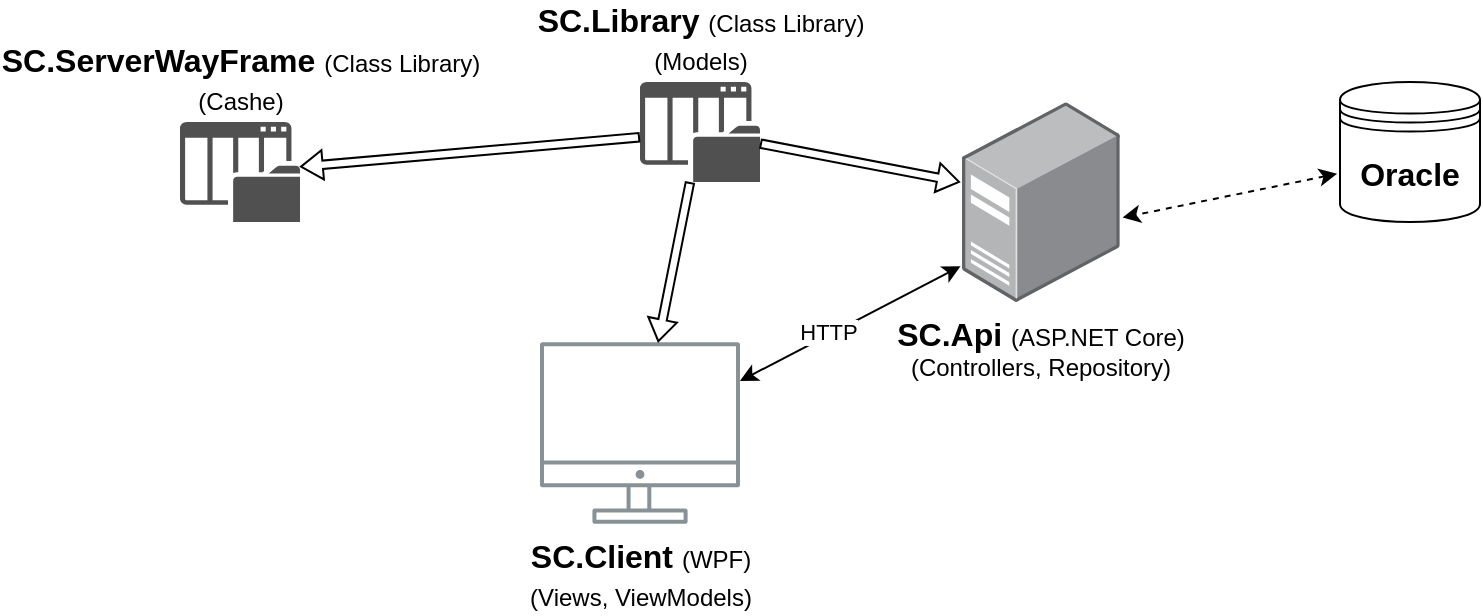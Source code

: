 <mxfile version="21.3.7" type="device">
  <diagram name="Page-1" id="W2-x_QsG-iiYwRm8Ojz_">
    <mxGraphModel dx="1418" dy="828" grid="1" gridSize="10" guides="1" tooltips="1" connect="1" arrows="1" fold="1" page="1" pageScale="1" pageWidth="850" pageHeight="1100" math="0" shadow="0">
      <root>
        <mxCell id="0" />
        <mxCell id="1" parent="0" />
        <mxCell id="Ocy4P3Z2TOHNAnS6clSy-1" value="SC.Client &lt;font style=&quot;font-size: 12px; font-weight: normal;&quot;&gt;(WPF)&lt;/font&gt;&lt;br&gt;&lt;span style=&quot;font-weight: normal;&quot;&gt;&lt;font style=&quot;font-size: 12px;&quot;&gt;(Views, ViewModels)&lt;/font&gt;&lt;/span&gt;" style="sketch=0;outlineConnect=0;gradientColor=none;fontColor=#000000;strokeColor=none;fillColor=#879196;dashed=0;verticalLabelPosition=bottom;verticalAlign=top;align=center;html=1;fontSize=16;fontStyle=1;aspect=fixed;shape=mxgraph.aws4.illustration_desktop;pointerEvents=1" parent="1" vertex="1">
          <mxGeometry x="300" y="270" width="100" height="91" as="geometry" />
        </mxCell>
        <mxCell id="Ocy4P3Z2TOHNAnS6clSy-3" value="&lt;font style=&quot;&quot;&gt;&lt;b style=&quot;font-size: 16px;&quot;&gt;SC.Api &lt;/b&gt;&lt;font style=&quot;font-size: 12px;&quot;&gt;(ASP.NET Core)&lt;/font&gt;&lt;br&gt;(Controllers,&amp;nbsp;Repository)&lt;br&gt;&lt;/font&gt;" style="image;points=[];aspect=fixed;html=1;align=center;shadow=0;dashed=0;image=img/lib/allied_telesis/computer_and_terminals/Server_Desktop.svg;" parent="1" vertex="1">
          <mxGeometry x="511" y="150" width="78.89" height="100" as="geometry" />
        </mxCell>
        <mxCell id="Ocy4P3Z2TOHNAnS6clSy-4" value="SC.Library &lt;span style=&quot;font-weight: normal;&quot;&gt;&lt;font style=&quot;font-size: 12px;&quot;&gt;(Class Library)&lt;/font&gt;&lt;/span&gt;&lt;br&gt;&lt;span style=&quot;font-weight: normal;&quot;&gt;&lt;font style=&quot;font-size: 12px;&quot;&gt;(Models)&lt;/font&gt;&lt;/span&gt;" style="sketch=0;pointerEvents=1;shadow=0;dashed=0;html=1;strokeColor=none;fillColor=#505050;labelPosition=center;verticalLabelPosition=top;verticalAlign=bottom;outlineConnect=0;align=center;shape=mxgraph.office.concepts.list_library;fontSize=16;fontStyle=1" parent="1" vertex="1">
          <mxGeometry x="350" y="140" width="60" height="50" as="geometry" />
        </mxCell>
        <mxCell id="Ocy4P3Z2TOHNAnS6clSy-11" style="rounded=0;orthogonalLoop=1;jettySize=auto;html=1;exitX=-0.021;exitY=0.656;exitDx=0;exitDy=0;exitPerimeter=0;entryX=1.018;entryY=0.578;entryDx=0;entryDy=0;entryPerimeter=0;startArrow=classic;startFill=1;dashed=1;" parent="1" source="Ocy4P3Z2TOHNAnS6clSy-7" target="Ocy4P3Z2TOHNAnS6clSy-3" edge="1">
          <mxGeometry relative="1" as="geometry" />
        </mxCell>
        <mxCell id="Ocy4P3Z2TOHNAnS6clSy-7" value="&lt;font style=&quot;font-size: 16px;&quot;&gt;&lt;b&gt;Oracle&lt;/b&gt;&lt;/font&gt;" style="shape=datastore;whiteSpace=wrap;html=1;" parent="1" vertex="1">
          <mxGeometry x="700" y="140" width="70" height="70" as="geometry" />
        </mxCell>
        <mxCell id="Ocy4P3Z2TOHNAnS6clSy-10" value="" style="endArrow=none;html=1;rounded=0;shape=flexArrow;endFill=0;startArrow=block;endSize=3;startSize=3.292;width=4.225;startWidth=9.367;" parent="1" source="Ocy4P3Z2TOHNAnS6clSy-1" target="Ocy4P3Z2TOHNAnS6clSy-4" edge="1">
          <mxGeometry width="50" height="50" relative="1" as="geometry">
            <mxPoint x="290" y="270" as="sourcePoint" />
            <mxPoint x="340" y="220" as="targetPoint" />
          </mxGeometry>
        </mxCell>
        <mxCell id="Ocy4P3Z2TOHNAnS6clSy-12" style="rounded=0;orthogonalLoop=1;jettySize=auto;html=1;exitX=-0.009;exitY=0.821;exitDx=0;exitDy=0;exitPerimeter=0;startArrow=classic;startFill=1;" parent="1" source="Ocy4P3Z2TOHNAnS6clSy-3" target="Ocy4P3Z2TOHNAnS6clSy-1" edge="1">
          <mxGeometry relative="1" as="geometry">
            <mxPoint x="661" y="137" as="sourcePoint" />
            <mxPoint x="598" y="177" as="targetPoint" />
          </mxGeometry>
        </mxCell>
        <mxCell id="Ocy4P3Z2TOHNAnS6clSy-18" value="HTTP" style="edgeLabel;html=1;align=center;verticalAlign=middle;resizable=0;points=[];" parent="Ocy4P3Z2TOHNAnS6clSy-12" vertex="1" connectable="0">
          <mxGeometry x="0.18" y="-2" relative="1" as="geometry">
            <mxPoint as="offset" />
          </mxGeometry>
        </mxCell>
        <mxCell id="Ocy4P3Z2TOHNAnS6clSy-14" value="SC.ServerWayFrame&amp;nbsp;&lt;span style=&quot;font-weight: normal;&quot;&gt;&lt;font style=&quot;font-size: 12px;&quot;&gt;(Class Library)&lt;/font&gt;&lt;/span&gt;&lt;br&gt;&lt;span style=&quot;font-weight: normal;&quot;&gt;&lt;font style=&quot;font-size: 12px;&quot;&gt;(Cashe)&lt;/font&gt;&lt;/span&gt;" style="sketch=0;pointerEvents=1;shadow=0;dashed=0;html=1;strokeColor=none;fillColor=#505050;labelPosition=center;verticalLabelPosition=top;verticalAlign=bottom;outlineConnect=0;align=center;shape=mxgraph.office.concepts.list_library;fontSize=16;fontStyle=1" parent="1" vertex="1">
          <mxGeometry x="120" y="160" width="60" height="50" as="geometry" />
        </mxCell>
        <mxCell id="Ocy4P3Z2TOHNAnS6clSy-19" value="" style="endArrow=none;html=1;rounded=0;shape=flexArrow;endFill=0;startArrow=block;endSize=3;startSize=3.292;width=4.225;startWidth=9.367;" parent="1" source="Ocy4P3Z2TOHNAnS6clSy-14" target="Ocy4P3Z2TOHNAnS6clSy-4" edge="1">
          <mxGeometry width="50" height="50" relative="1" as="geometry">
            <mxPoint x="369" y="280" as="sourcePoint" />
            <mxPoint x="385" y="200" as="targetPoint" />
          </mxGeometry>
        </mxCell>
        <mxCell id="Ocy4P3Z2TOHNAnS6clSy-20" value="" style="endArrow=none;html=1;rounded=0;shape=flexArrow;endFill=0;startArrow=block;endSize=3;startSize=3.292;width=4.225;startWidth=9.367;exitX=-0.013;exitY=0.4;exitDx=0;exitDy=0;exitPerimeter=0;" parent="1" source="Ocy4P3Z2TOHNAnS6clSy-3" target="Ocy4P3Z2TOHNAnS6clSy-4" edge="1">
          <mxGeometry width="50" height="50" relative="1" as="geometry">
            <mxPoint x="369" y="280" as="sourcePoint" />
            <mxPoint x="385" y="200" as="targetPoint" />
          </mxGeometry>
        </mxCell>
      </root>
    </mxGraphModel>
  </diagram>
</mxfile>
